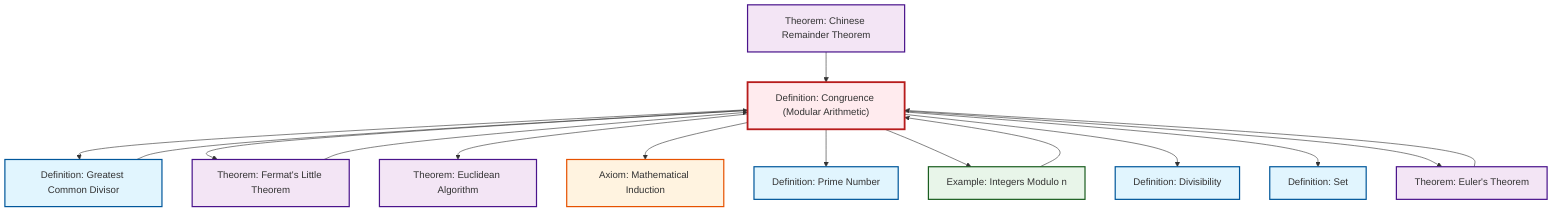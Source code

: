 graph TD
    classDef definition fill:#e1f5fe,stroke:#01579b,stroke-width:2px
    classDef theorem fill:#f3e5f5,stroke:#4a148c,stroke-width:2px
    classDef axiom fill:#fff3e0,stroke:#e65100,stroke-width:2px
    classDef example fill:#e8f5e9,stroke:#1b5e20,stroke-width:2px
    classDef current fill:#ffebee,stroke:#b71c1c,stroke-width:3px
    thm-chinese-remainder["Theorem: Chinese Remainder Theorem"]:::theorem
    def-divisibility["Definition: Divisibility"]:::definition
    def-set["Definition: Set"]:::definition
    ax-induction["Axiom: Mathematical Induction"]:::axiom
    thm-euler["Theorem: Euler's Theorem"]:::theorem
    thm-fermat-little["Theorem: Fermat's Little Theorem"]:::theorem
    def-congruence["Definition: Congruence (Modular Arithmetic)"]:::definition
    def-gcd["Definition: Greatest Common Divisor"]:::definition
    ex-quotient-integers-mod-n["Example: Integers Modulo n"]:::example
    def-prime["Definition: Prime Number"]:::definition
    thm-euclidean-algorithm["Theorem: Euclidean Algorithm"]:::theorem
    def-congruence --> def-gcd
    def-congruence --> thm-fermat-little
    def-gcd --> def-congruence
    thm-chinese-remainder --> def-congruence
    def-congruence --> thm-euclidean-algorithm
    def-congruence --> ax-induction
    def-congruence --> def-prime
    def-congruence --> ex-quotient-integers-mod-n
    thm-fermat-little --> def-congruence
    ex-quotient-integers-mod-n --> def-congruence
    def-congruence --> def-divisibility
    def-congruence --> def-set
    thm-euler --> def-congruence
    def-congruence --> thm-euler
    class def-congruence current